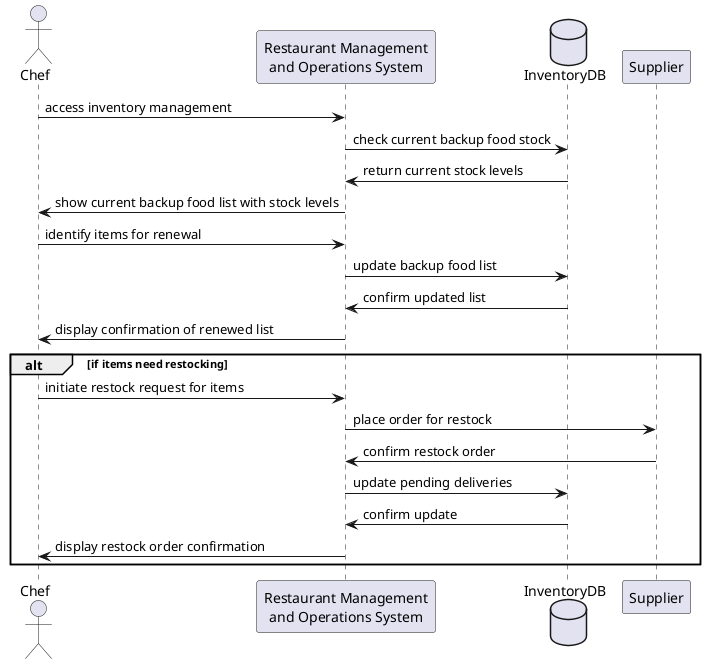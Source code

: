 @startuml
actor Chef
participant "Restaurant Management\nand Operations System" as System
database InventoryDB
participant Supplier

Chef -> System : access inventory management
System -> InventoryDB : check current backup food stock
InventoryDB -> System : return current stock levels
System -> Chef : show current backup food list with stock levels
Chef -> System : identify items for renewal
System -> InventoryDB : update backup food list
InventoryDB -> System : confirm updated list
System -> Chef : display confirmation of renewed list

alt if items need restocking
    Chef -> System : initiate restock request for items
    System -> Supplier : place order for restock
    Supplier -> System : confirm restock order
    System -> InventoryDB : update pending deliveries
    InventoryDB -> System : confirm update
    System -> Chef : display restock order confirmation
end

@enduml
